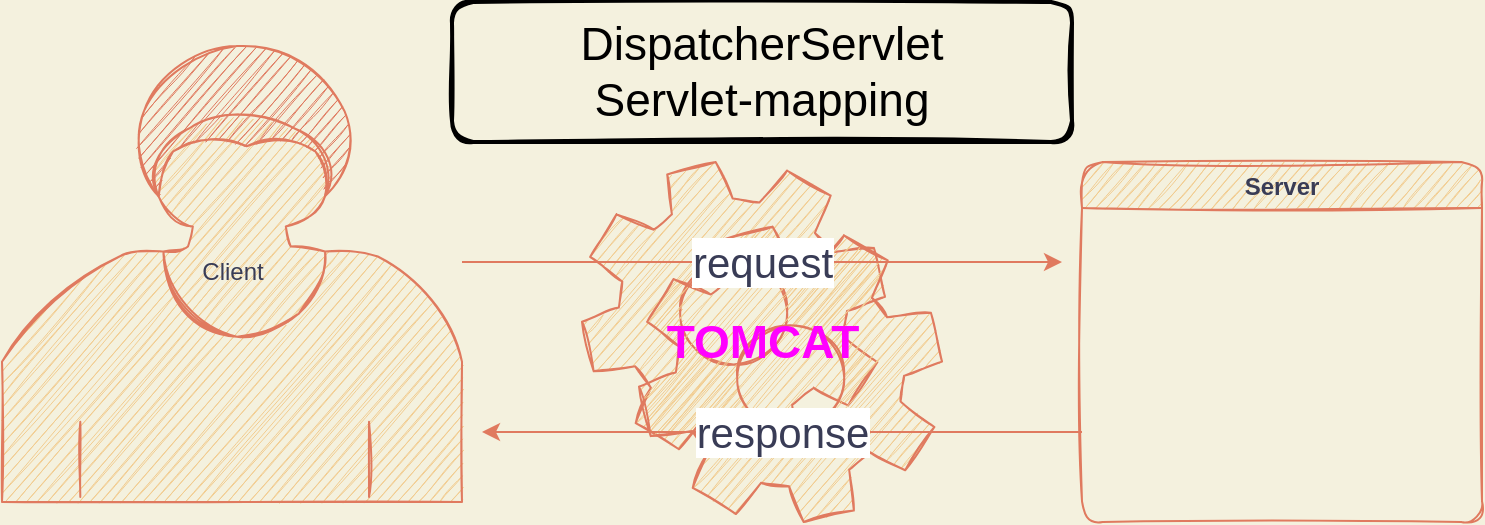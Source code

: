 <mxfile version="13.9.9" type="device"><diagram id="ga6d662mLVHhfMrozBoY" name="페이지-1"><mxGraphModel dx="1086" dy="806" grid="1" gridSize="10" guides="1" tooltips="1" connect="1" arrows="1" fold="1" page="1" pageScale="1" pageWidth="827" pageHeight="1169" background="#F4F1DE" math="0" shadow="0"><root><mxCell id="0"/><mxCell id="1" parent="0"/><mxCell id="EfuhZ_wPTzMsaDZkR9Ng-1" value="Server" style="swimlane;fillColor=#F2CC8F;strokeColor=#E07A5F;fontColor=#393C56;rounded=1;sketch=1;" vertex="1" parent="1"><mxGeometry x="590" y="100" width="200" height="180" as="geometry"/></mxCell><mxCell id="EfuhZ_wPTzMsaDZkR9Ng-2" value="Client" style="shape=mxgraph.bpmn.user_task;html=1;outlineConnect=0;rounded=1;sketch=1;strokeColor=#E07A5F;fillColor=#F2CC8F;fontColor=#393C56;" vertex="1" parent="1"><mxGeometry x="50" y="40" width="230" height="230" as="geometry"/></mxCell><mxCell id="EfuhZ_wPTzMsaDZkR9Ng-3" value="TOMCAT" style="shape=mxgraph.bpmn.service_task;html=1;outlineConnect=0;rounded=1;sketch=1;strokeColor=#E07A5F;fillColor=#F2CC8F;fontSize=23;fontStyle=1;fontColor=#FF00FF;" vertex="1" parent="1"><mxGeometry x="340" y="100" width="180" height="180" as="geometry"/></mxCell><mxCell id="EfuhZ_wPTzMsaDZkR9Ng-5" value="response" style="edgeStyle=orthogonalEdgeStyle;curved=0;rounded=1;sketch=0;orthogonalLoop=1;jettySize=auto;html=1;exitX=0;exitY=0.75;exitDx=0;exitDy=0;strokeColor=#E07A5F;fillColor=#F2CC8F;fontColor=#393C56;fontSize=21;" edge="1" parent="1" source="EfuhZ_wPTzMsaDZkR9Ng-1"><mxGeometry relative="1" as="geometry"><mxPoint x="290" y="235" as="targetPoint"/><Array as="points"><mxPoint x="290" y="235"/></Array></mxGeometry></mxCell><mxCell id="EfuhZ_wPTzMsaDZkR9Ng-4" value="request" style="edgeStyle=orthogonalEdgeStyle;curved=0;rounded=1;sketch=0;orthogonalLoop=1;jettySize=auto;html=1;strokeColor=#E07A5F;fillColor=#F2CC8F;fontColor=#393C56;fontSize=21;" edge="1" parent="1" source="EfuhZ_wPTzMsaDZkR9Ng-2"><mxGeometry relative="1" as="geometry"><mxPoint x="580" y="150" as="targetPoint"/><Array as="points"><mxPoint x="580" y="150"/></Array></mxGeometry></mxCell><mxCell id="EfuhZ_wPTzMsaDZkR9Ng-7" value="DispatcherServlet&lt;br&gt;Servlet-mapping" style="rounded=1;whiteSpace=wrap;html=1;strokeWidth=2;fillWeight=4;hachureGap=8;hachureAngle=45;sketch=1;fontSize=23;fillColor=none;" vertex="1" parent="1"><mxGeometry x="275" y="20" width="310" height="70" as="geometry"/></mxCell></root></mxGraphModel></diagram></mxfile>